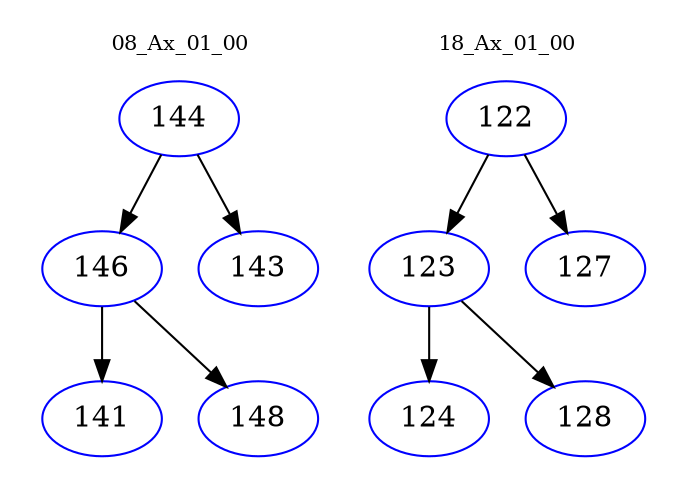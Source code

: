 digraph{
subgraph cluster_0 {
color = white
label = "08_Ax_01_00";
fontsize=10;
T0_144 [label="144", color="blue"]
T0_144 -> T0_146 [color="black"]
T0_146 [label="146", color="blue"]
T0_146 -> T0_141 [color="black"]
T0_141 [label="141", color="blue"]
T0_146 -> T0_148 [color="black"]
T0_148 [label="148", color="blue"]
T0_144 -> T0_143 [color="black"]
T0_143 [label="143", color="blue"]
}
subgraph cluster_1 {
color = white
label = "18_Ax_01_00";
fontsize=10;
T1_122 [label="122", color="blue"]
T1_122 -> T1_123 [color="black"]
T1_123 [label="123", color="blue"]
T1_123 -> T1_124 [color="black"]
T1_124 [label="124", color="blue"]
T1_123 -> T1_128 [color="black"]
T1_128 [label="128", color="blue"]
T1_122 -> T1_127 [color="black"]
T1_127 [label="127", color="blue"]
}
}
